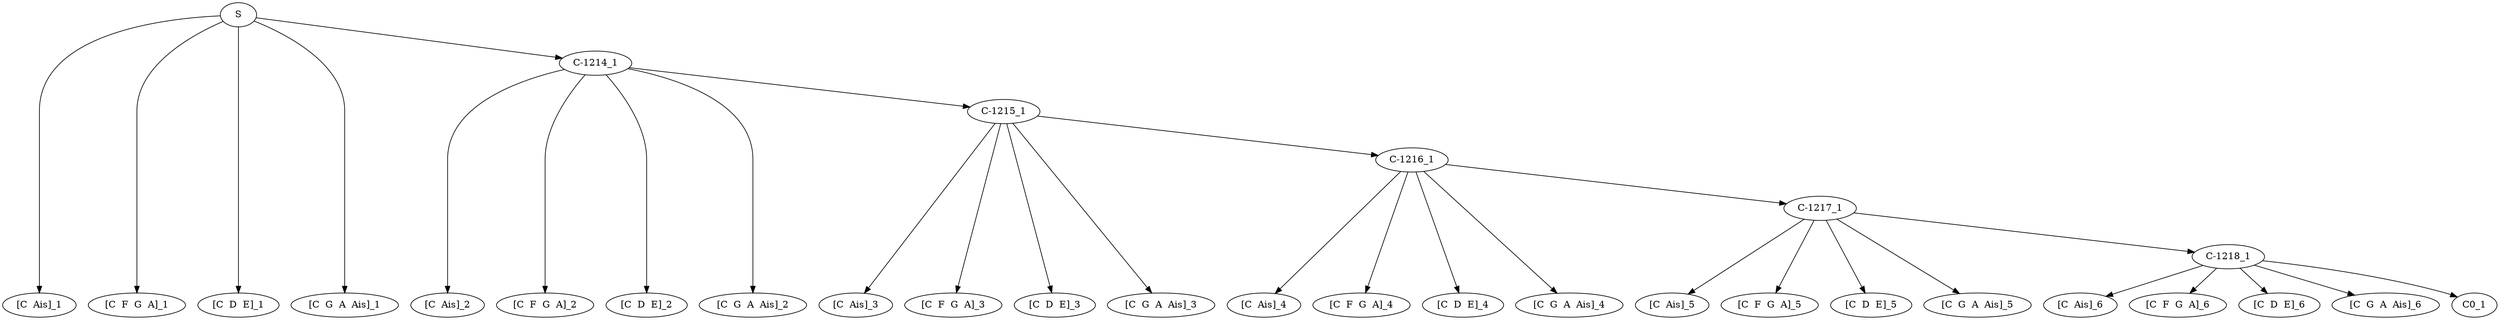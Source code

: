 digraph sample{
"S" -> "[C  Ais]_1";
"S" -> "[C  F  G  A]_1";
"S" -> "[C  D  E]_1";
"S" -> "[C  G  A  Ais]_1";
"S" -> "C-1214_1";
"C-1214_1" -> "[C  Ais]_2";
"C-1214_1" -> "[C  F  G  A]_2";
"C-1214_1" -> "[C  D  E]_2";
"C-1214_1" -> "[C  G  A  Ais]_2";
"C-1214_1" -> "C-1215_1";
"C-1215_1" -> "[C  Ais]_3";
"C-1215_1" -> "[C  F  G  A]_3";
"C-1215_1" -> "[C  D  E]_3";
"C-1215_1" -> "[C  G  A  Ais]_3";
"C-1215_1" -> "C-1216_1";
"C-1216_1" -> "[C  Ais]_4";
"C-1216_1" -> "[C  F  G  A]_4";
"C-1216_1" -> "[C  D  E]_4";
"C-1216_1" -> "[C  G  A  Ais]_4";
"C-1216_1" -> "C-1217_1";
"C-1217_1" -> "[C  Ais]_5";
"C-1217_1" -> "[C  F  G  A]_5";
"C-1217_1" -> "[C  D  E]_5";
"C-1217_1" -> "[C  G  A  Ais]_5";
"C-1217_1" -> "C-1218_1";
"C-1218_1" -> "[C  Ais]_6";
"C-1218_1" -> "[C  F  G  A]_6";
"C-1218_1" -> "[C  D  E]_6";
"C-1218_1" -> "[C  G  A  Ais]_6";
"C-1218_1" -> "C0_1";

{rank = min; "S";}
{rank = same; "C-1214_1";}
{rank = same; "C-1215_1";}
{rank = same; "C-1216_1";}
{rank = same; "C-1217_1";}
{rank = same; "C-1218_1";}
{rank = same; "C0_1";}
{rank = same; "[C  Ais]_1"; "[C  Ais]_2"; "[C  Ais]_3"; "[C  Ais]_4"; "[C  Ais]_5"; "[C  Ais]_6"; "[C  D  E]_1"; "[C  D  E]_2"; "[C  D  E]_3"; "[C  D  E]_4"; "[C  D  E]_5"; "[C  D  E]_6"; "[C  F  G  A]_1"; "[C  F  G  A]_2"; "[C  F  G  A]_3"; "[C  F  G  A]_4"; "[C  F  G  A]_5"; "[C  F  G  A]_6"; "[C  G  A  Ais]_1"; "[C  G  A  Ais]_2"; "[C  G  A  Ais]_3"; "[C  G  A  Ais]_4"; "[C  G  A  Ais]_5"; "[C  G  A  Ais]_6";}
}